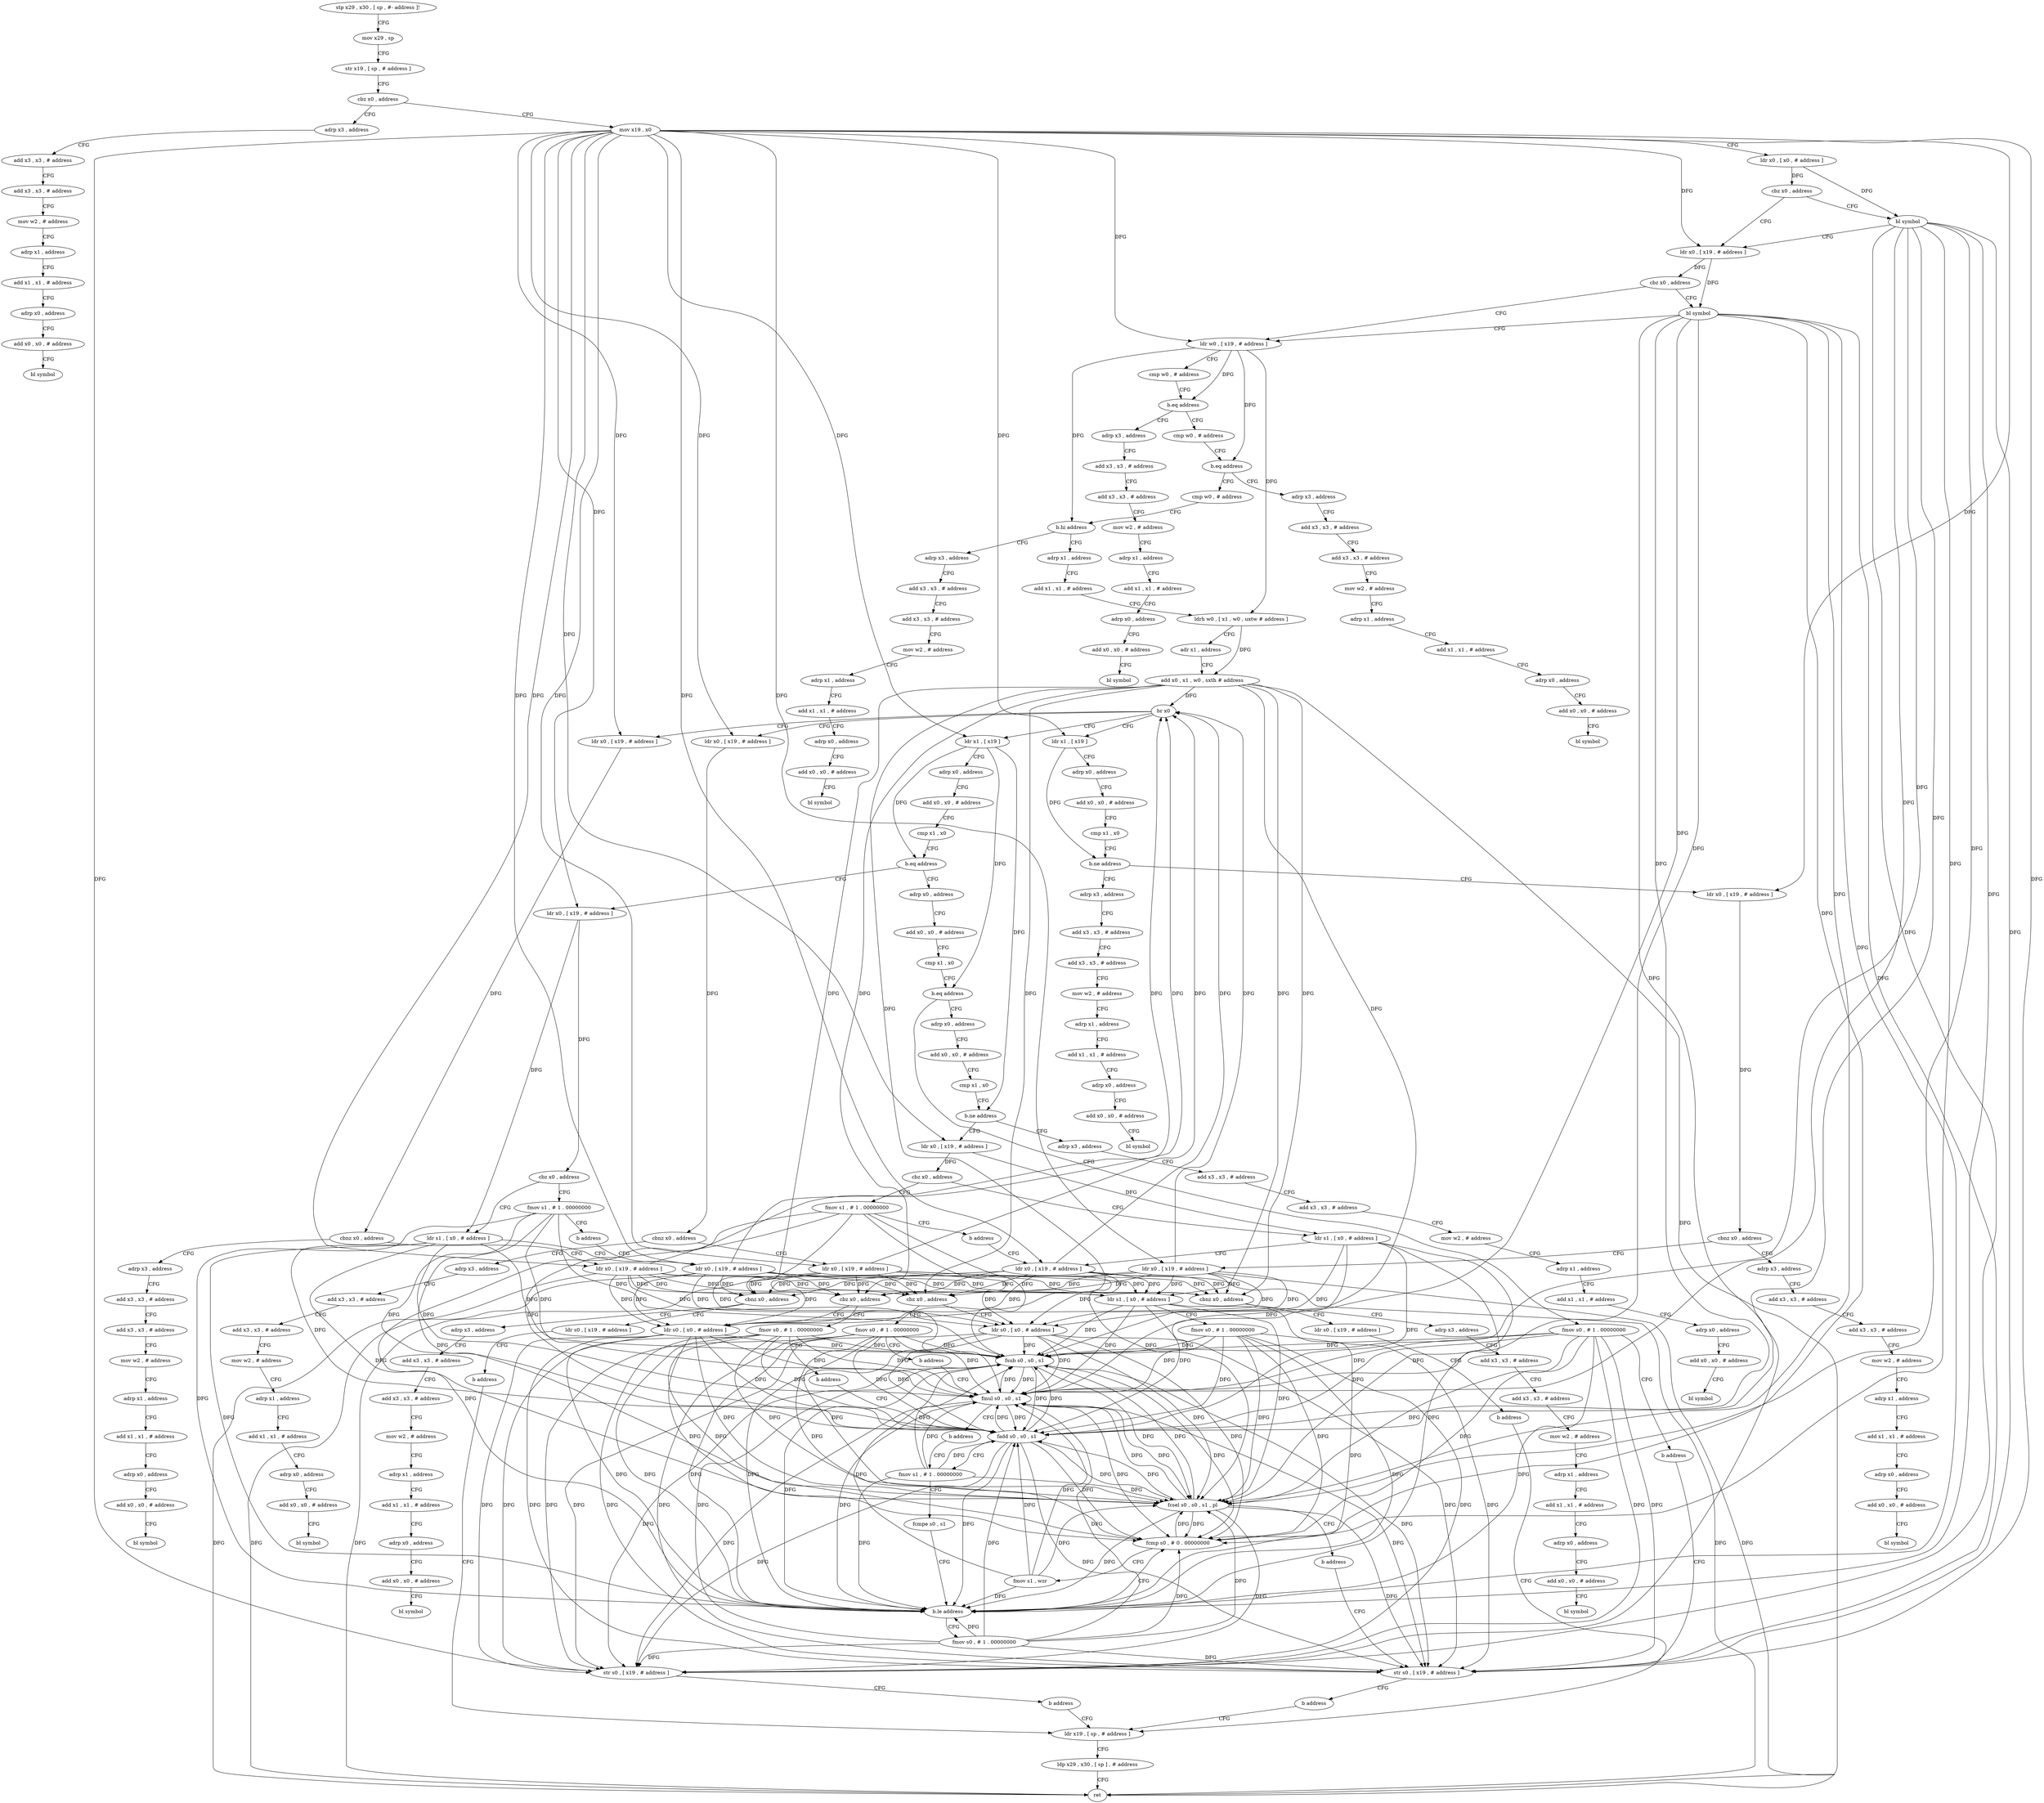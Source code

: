 digraph "func" {
"4223472" [label = "stp x29 , x30 , [ sp , #- address ]!" ]
"4223476" [label = "mov x29 , sp" ]
"4223480" [label = "str x19 , [ sp , # address ]" ]
"4223484" [label = "cbz x0 , address" ]
"4223568" [label = "adrp x3 , address" ]
"4223488" [label = "mov x19 , x0" ]
"4223572" [label = "add x3 , x3 , # address" ]
"4223576" [label = "add x3 , x3 , # address" ]
"4223580" [label = "mov w2 , # address" ]
"4223584" [label = "adrp x1 , address" ]
"4223588" [label = "add x1 , x1 , # address" ]
"4223592" [label = "adrp x0 , address" ]
"4223596" [label = "add x0 , x0 , # address" ]
"4223600" [label = "bl symbol" ]
"4223492" [label = "ldr x0 , [ x0 , # address ]" ]
"4223496" [label = "cbz x0 , address" ]
"4223504" [label = "ldr x0 , [ x19 , # address ]" ]
"4223500" [label = "bl symbol" ]
"4223508" [label = "cbz x0 , address" ]
"4223516" [label = "ldr w0 , [ x19 , # address ]" ]
"4223512" [label = "bl symbol" ]
"4223520" [label = "cmp w0 , # address" ]
"4223524" [label = "b.eq address" ]
"4223604" [label = "adrp x3 , address" ]
"4223528" [label = "cmp w0 , # address" ]
"4223608" [label = "add x3 , x3 , # address" ]
"4223612" [label = "add x3 , x3 , # address" ]
"4223616" [label = "mov w2 , # address" ]
"4223620" [label = "adrp x1 , address" ]
"4223624" [label = "add x1 , x1 , # address" ]
"4223628" [label = "adrp x0 , address" ]
"4223632" [label = "add x0 , x0 , # address" ]
"4223636" [label = "bl symbol" ]
"4223532" [label = "b.eq address" ]
"4223640" [label = "adrp x3 , address" ]
"4223536" [label = "cmp w0 , # address" ]
"4223644" [label = "add x3 , x3 , # address" ]
"4223648" [label = "add x3 , x3 , # address" ]
"4223652" [label = "mov w2 , # address" ]
"4223656" [label = "adrp x1 , address" ]
"4223660" [label = "add x1 , x1 , # address" ]
"4223664" [label = "adrp x0 , address" ]
"4223668" [label = "add x0 , x0 , # address" ]
"4223672" [label = "bl symbol" ]
"4223540" [label = "b.hi address" ]
"4224240" [label = "adrp x3 , address" ]
"4223544" [label = "adrp x1 , address" ]
"4224244" [label = "add x3 , x3 , # address" ]
"4224248" [label = "add x3 , x3 , # address" ]
"4224252" [label = "mov w2 , # address" ]
"4224256" [label = "adrp x1 , address" ]
"4224260" [label = "add x1 , x1 , # address" ]
"4224264" [label = "adrp x0 , address" ]
"4224268" [label = "add x0 , x0 , # address" ]
"4224272" [label = "bl symbol" ]
"4223548" [label = "add x1 , x1 , # address" ]
"4223552" [label = "ldrh w0 , [ x1 , w0 , uxtw # address ]" ]
"4223556" [label = "adr x1 , address" ]
"4223560" [label = "add x0 , x1 , w0 , sxth # address" ]
"4223564" [label = "br x0" ]
"4223676" [label = "ldr x0 , [ x19 , # address ]" ]
"4223772" [label = "ldr x0 , [ x19 , # address ]" ]
"4223868" [label = "ldr x1 , [ x19 ]" ]
"4223992" [label = "ldr x1 , [ x19 ]" ]
"4223680" [label = "cbnz x0 , address" ]
"4223700" [label = "adrp x3 , address" ]
"4223684" [label = "ldr x0 , [ x19 , # address ]" ]
"4223776" [label = "cbnz x0 , address" ]
"4223796" [label = "adrp x3 , address" ]
"4223780" [label = "ldr x0 , [ x19 , # address ]" ]
"4223872" [label = "adrp x0 , address" ]
"4223876" [label = "add x0 , x0 , # address" ]
"4223880" [label = "cmp x1 , x0" ]
"4223884" [label = "b.ne address" ]
"4223920" [label = "adrp x3 , address" ]
"4223888" [label = "ldr x0 , [ x19 , # address ]" ]
"4223996" [label = "adrp x0 , address" ]
"4224000" [label = "add x0 , x0 , # address" ]
"4224004" [label = "cmp x1 , x0" ]
"4224008" [label = "b.eq address" ]
"4224096" [label = "ldr x0 , [ x19 , # address ]" ]
"4224012" [label = "adrp x0 , address" ]
"4223704" [label = "add x3 , x3 , # address" ]
"4223708" [label = "add x3 , x3 , # address" ]
"4223712" [label = "mov w2 , # address" ]
"4223716" [label = "adrp x1 , address" ]
"4223720" [label = "add x1 , x1 , # address" ]
"4223724" [label = "adrp x0 , address" ]
"4223728" [label = "add x0 , x0 , # address" ]
"4223732" [label = "bl symbol" ]
"4223688" [label = "cbnz x0 , address" ]
"4223736" [label = "adrp x3 , address" ]
"4223692" [label = "ldr s0 , [ x19 , # address ]" ]
"4223800" [label = "add x3 , x3 , # address" ]
"4223804" [label = "add x3 , x3 , # address" ]
"4223808" [label = "mov w2 , # address" ]
"4223812" [label = "adrp x1 , address" ]
"4223816" [label = "add x1 , x1 , # address" ]
"4223820" [label = "adrp x0 , address" ]
"4223824" [label = "add x0 , x0 , # address" ]
"4223828" [label = "bl symbol" ]
"4223784" [label = "cbnz x0 , address" ]
"4223832" [label = "adrp x3 , address" ]
"4223788" [label = "ldr s0 , [ x19 , # address ]" ]
"4223924" [label = "add x3 , x3 , # address" ]
"4223928" [label = "add x3 , x3 , # address" ]
"4223932" [label = "mov w2 , # address" ]
"4223936" [label = "adrp x1 , address" ]
"4223940" [label = "add x1 , x1 , # address" ]
"4223944" [label = "adrp x0 , address" ]
"4223948" [label = "add x0 , x0 , # address" ]
"4223952" [label = "bl symbol" ]
"4223892" [label = "cbnz x0 , address" ]
"4223956" [label = "adrp x3 , address" ]
"4223896" [label = "ldr x0 , [ x19 , # address ]" ]
"4224100" [label = "cbz x0 , address" ]
"4224128" [label = "fmov s1 , # 1 . 00000000" ]
"4224104" [label = "ldr s1 , [ x0 , # address ]" ]
"4224016" [label = "add x0 , x0 , # address" ]
"4224020" [label = "cmp x1 , x0" ]
"4224024" [label = "b.eq address" ]
"4224212" [label = "fmov s0 , # 1 . 00000000" ]
"4224028" [label = "adrp x0 , address" ]
"4223740" [label = "add x3 , x3 , # address" ]
"4223744" [label = "add x3 , x3 , # address" ]
"4223748" [label = "mov w2 , # address" ]
"4223752" [label = "adrp x1 , address" ]
"4223756" [label = "add x1 , x1 , # address" ]
"4223760" [label = "adrp x0 , address" ]
"4223764" [label = "add x0 , x0 , # address" ]
"4223768" [label = "bl symbol" ]
"4223696" [label = "b address" ]
"4224228" [label = "ldr x19 , [ sp , # address ]" ]
"4223836" [label = "add x3 , x3 , # address" ]
"4223840" [label = "add x3 , x3 , # address" ]
"4223844" [label = "mov w2 , # address" ]
"4223848" [label = "adrp x1 , address" ]
"4223852" [label = "add x1 , x1 , # address" ]
"4223856" [label = "adrp x0 , address" ]
"4223860" [label = "add x0 , x0 , # address" ]
"4223864" [label = "bl symbol" ]
"4223792" [label = "b address" ]
"4223960" [label = "add x3 , x3 , # address" ]
"4223964" [label = "add x3 , x3 , # address" ]
"4223968" [label = "mov w2 , # address" ]
"4223972" [label = "adrp x1 , address" ]
"4223976" [label = "add x1 , x1 , # address" ]
"4223980" [label = "adrp x0 , address" ]
"4223984" [label = "add x0 , x0 , # address" ]
"4223988" [label = "bl symbol" ]
"4223900" [label = "ldr s1 , [ x0 , # address ]" ]
"4223904" [label = "fmov s0 , # 1 . 00000000" ]
"4223908" [label = "fsub s0 , s0 , s1" ]
"4223912" [label = "str s0 , [ x19 , # address ]" ]
"4223916" [label = "b address" ]
"4224132" [label = "b address" ]
"4224108" [label = "ldr x0 , [ x19 , # address ]" ]
"4224216" [label = "b address" ]
"4224088" [label = "str s0 , [ x19 , # address ]" ]
"4224032" [label = "add x0 , x0 , # address" ]
"4224036" [label = "cmp x1 , x0" ]
"4224040" [label = "b.ne address" ]
"4224160" [label = "adrp x3 , address" ]
"4224044" [label = "ldr x0 , [ x19 , # address ]" ]
"4224232" [label = "ldp x29 , x30 , [ sp ] , # address" ]
"4224236" [label = "ret" ]
"4224112" [label = "cbz x0 , address" ]
"4224136" [label = "fmov s0 , # 1 . 00000000" ]
"4224116" [label = "ldr s0 , [ x0 , # address ]" ]
"4224140" [label = "b address" ]
"4224120" [label = "fmul s0 , s0 , s1" ]
"4224092" [label = "b address" ]
"4224164" [label = "add x3 , x3 , # address" ]
"4224168" [label = "add x3 , x3 , # address" ]
"4224172" [label = "mov w2 , # address" ]
"4224176" [label = "adrp x1 , address" ]
"4224180" [label = "add x1 , x1 , # address" ]
"4224184" [label = "adrp x0 , address" ]
"4224188" [label = "add x0 , x0 , # address" ]
"4224192" [label = "bl symbol" ]
"4224048" [label = "cbz x0 , address" ]
"4224144" [label = "fmov s1 , # 1 . 00000000" ]
"4224052" [label = "ldr s1 , [ x0 , # address ]" ]
"4224124" [label = "b address" ]
"4224072" [label = "fmov s1 , # 1 . 00000000" ]
"4224076" [label = "fcmpe s0 , s1" ]
"4224080" [label = "b.le address" ]
"4224196" [label = "fcmp s0 , # 0 . 00000000" ]
"4224084" [label = "fmov s0 , # 1 . 00000000" ]
"4224148" [label = "b address" ]
"4224056" [label = "ldr x0 , [ x19 , # address ]" ]
"4224200" [label = "fmov s1 , wzr" ]
"4224204" [label = "fcsel s0 , s0 , s1 , pl" ]
"4224208" [label = "b address" ]
"4224060" [label = "cbz x0 , address" ]
"4224152" [label = "fmov s0 , # 1 . 00000000" ]
"4224064" [label = "ldr s0 , [ x0 , # address ]" ]
"4224156" [label = "b address" ]
"4224068" [label = "fadd s0 , s0 , s1" ]
"4223472" -> "4223476" [ label = "CFG" ]
"4223476" -> "4223480" [ label = "CFG" ]
"4223480" -> "4223484" [ label = "CFG" ]
"4223484" -> "4223568" [ label = "CFG" ]
"4223484" -> "4223488" [ label = "CFG" ]
"4223568" -> "4223572" [ label = "CFG" ]
"4223488" -> "4223492" [ label = "CFG" ]
"4223488" -> "4223504" [ label = "DFG" ]
"4223488" -> "4223516" [ label = "DFG" ]
"4223488" -> "4223676" [ label = "DFG" ]
"4223488" -> "4223772" [ label = "DFG" ]
"4223488" -> "4223868" [ label = "DFG" ]
"4223488" -> "4223992" [ label = "DFG" ]
"4223488" -> "4223684" [ label = "DFG" ]
"4223488" -> "4223780" [ label = "DFG" ]
"4223488" -> "4223888" [ label = "DFG" ]
"4223488" -> "4224096" [ label = "DFG" ]
"4223488" -> "4223896" [ label = "DFG" ]
"4223488" -> "4223912" [ label = "DFG" ]
"4223488" -> "4224108" [ label = "DFG" ]
"4223488" -> "4224088" [ label = "DFG" ]
"4223488" -> "4224044" [ label = "DFG" ]
"4223488" -> "4224056" [ label = "DFG" ]
"4223572" -> "4223576" [ label = "CFG" ]
"4223576" -> "4223580" [ label = "CFG" ]
"4223580" -> "4223584" [ label = "CFG" ]
"4223584" -> "4223588" [ label = "CFG" ]
"4223588" -> "4223592" [ label = "CFG" ]
"4223592" -> "4223596" [ label = "CFG" ]
"4223596" -> "4223600" [ label = "CFG" ]
"4223492" -> "4223496" [ label = "DFG" ]
"4223492" -> "4223500" [ label = "DFG" ]
"4223496" -> "4223504" [ label = "CFG" ]
"4223496" -> "4223500" [ label = "CFG" ]
"4223504" -> "4223508" [ label = "DFG" ]
"4223504" -> "4223512" [ label = "DFG" ]
"4223500" -> "4223504" [ label = "CFG" ]
"4223500" -> "4223908" [ label = "DFG" ]
"4223500" -> "4223912" [ label = "DFG" ]
"4223500" -> "4224088" [ label = "DFG" ]
"4223500" -> "4224120" [ label = "DFG" ]
"4223500" -> "4224080" [ label = "DFG" ]
"4223500" -> "4224196" [ label = "DFG" ]
"4223500" -> "4224068" [ label = "DFG" ]
"4223500" -> "4224204" [ label = "DFG" ]
"4223508" -> "4223516" [ label = "CFG" ]
"4223508" -> "4223512" [ label = "CFG" ]
"4223516" -> "4223520" [ label = "CFG" ]
"4223516" -> "4223524" [ label = "DFG" ]
"4223516" -> "4223532" [ label = "DFG" ]
"4223516" -> "4223540" [ label = "DFG" ]
"4223516" -> "4223552" [ label = "DFG" ]
"4223512" -> "4223516" [ label = "CFG" ]
"4223512" -> "4223908" [ label = "DFG" ]
"4223512" -> "4223912" [ label = "DFG" ]
"4223512" -> "4224088" [ label = "DFG" ]
"4223512" -> "4224120" [ label = "DFG" ]
"4223512" -> "4224080" [ label = "DFG" ]
"4223512" -> "4224196" [ label = "DFG" ]
"4223512" -> "4224068" [ label = "DFG" ]
"4223512" -> "4224204" [ label = "DFG" ]
"4223520" -> "4223524" [ label = "CFG" ]
"4223524" -> "4223604" [ label = "CFG" ]
"4223524" -> "4223528" [ label = "CFG" ]
"4223604" -> "4223608" [ label = "CFG" ]
"4223528" -> "4223532" [ label = "CFG" ]
"4223608" -> "4223612" [ label = "CFG" ]
"4223612" -> "4223616" [ label = "CFG" ]
"4223616" -> "4223620" [ label = "CFG" ]
"4223620" -> "4223624" [ label = "CFG" ]
"4223624" -> "4223628" [ label = "CFG" ]
"4223628" -> "4223632" [ label = "CFG" ]
"4223632" -> "4223636" [ label = "CFG" ]
"4223532" -> "4223640" [ label = "CFG" ]
"4223532" -> "4223536" [ label = "CFG" ]
"4223640" -> "4223644" [ label = "CFG" ]
"4223536" -> "4223540" [ label = "CFG" ]
"4223644" -> "4223648" [ label = "CFG" ]
"4223648" -> "4223652" [ label = "CFG" ]
"4223652" -> "4223656" [ label = "CFG" ]
"4223656" -> "4223660" [ label = "CFG" ]
"4223660" -> "4223664" [ label = "CFG" ]
"4223664" -> "4223668" [ label = "CFG" ]
"4223668" -> "4223672" [ label = "CFG" ]
"4223540" -> "4224240" [ label = "CFG" ]
"4223540" -> "4223544" [ label = "CFG" ]
"4224240" -> "4224244" [ label = "CFG" ]
"4223544" -> "4223548" [ label = "CFG" ]
"4224244" -> "4224248" [ label = "CFG" ]
"4224248" -> "4224252" [ label = "CFG" ]
"4224252" -> "4224256" [ label = "CFG" ]
"4224256" -> "4224260" [ label = "CFG" ]
"4224260" -> "4224264" [ label = "CFG" ]
"4224264" -> "4224268" [ label = "CFG" ]
"4224268" -> "4224272" [ label = "CFG" ]
"4223548" -> "4223552" [ label = "CFG" ]
"4223552" -> "4223556" [ label = "CFG" ]
"4223552" -> "4223560" [ label = "DFG" ]
"4223556" -> "4223560" [ label = "CFG" ]
"4223560" -> "4223564" [ label = "DFG" ]
"4223560" -> "4223688" [ label = "DFG" ]
"4223560" -> "4223784" [ label = "DFG" ]
"4223560" -> "4223900" [ label = "DFG" ]
"4223560" -> "4224236" [ label = "DFG" ]
"4223560" -> "4224112" [ label = "DFG" ]
"4223560" -> "4224116" [ label = "DFG" ]
"4223560" -> "4224060" [ label = "DFG" ]
"4223560" -> "4224064" [ label = "DFG" ]
"4223564" -> "4223676" [ label = "CFG" ]
"4223564" -> "4223772" [ label = "CFG" ]
"4223564" -> "4223868" [ label = "CFG" ]
"4223564" -> "4223992" [ label = "CFG" ]
"4223676" -> "4223680" [ label = "DFG" ]
"4223772" -> "4223776" [ label = "DFG" ]
"4223868" -> "4223872" [ label = "CFG" ]
"4223868" -> "4223884" [ label = "DFG" ]
"4223992" -> "4223996" [ label = "CFG" ]
"4223992" -> "4224008" [ label = "DFG" ]
"4223992" -> "4224024" [ label = "DFG" ]
"4223992" -> "4224040" [ label = "DFG" ]
"4223680" -> "4223700" [ label = "CFG" ]
"4223680" -> "4223684" [ label = "CFG" ]
"4223700" -> "4223704" [ label = "CFG" ]
"4223684" -> "4223688" [ label = "DFG" ]
"4223684" -> "4223564" [ label = "DFG" ]
"4223684" -> "4223784" [ label = "DFG" ]
"4223684" -> "4223900" [ label = "DFG" ]
"4223684" -> "4224236" [ label = "DFG" ]
"4223684" -> "4224112" [ label = "DFG" ]
"4223684" -> "4224116" [ label = "DFG" ]
"4223684" -> "4224060" [ label = "DFG" ]
"4223684" -> "4224064" [ label = "DFG" ]
"4223776" -> "4223796" [ label = "CFG" ]
"4223776" -> "4223780" [ label = "CFG" ]
"4223796" -> "4223800" [ label = "CFG" ]
"4223780" -> "4223784" [ label = "DFG" ]
"4223780" -> "4223564" [ label = "DFG" ]
"4223780" -> "4223688" [ label = "DFG" ]
"4223780" -> "4223900" [ label = "DFG" ]
"4223780" -> "4224236" [ label = "DFG" ]
"4223780" -> "4224112" [ label = "DFG" ]
"4223780" -> "4224116" [ label = "DFG" ]
"4223780" -> "4224060" [ label = "DFG" ]
"4223780" -> "4224064" [ label = "DFG" ]
"4223872" -> "4223876" [ label = "CFG" ]
"4223876" -> "4223880" [ label = "CFG" ]
"4223880" -> "4223884" [ label = "CFG" ]
"4223884" -> "4223920" [ label = "CFG" ]
"4223884" -> "4223888" [ label = "CFG" ]
"4223920" -> "4223924" [ label = "CFG" ]
"4223888" -> "4223892" [ label = "DFG" ]
"4223996" -> "4224000" [ label = "CFG" ]
"4224000" -> "4224004" [ label = "CFG" ]
"4224004" -> "4224008" [ label = "CFG" ]
"4224008" -> "4224096" [ label = "CFG" ]
"4224008" -> "4224012" [ label = "CFG" ]
"4224096" -> "4224100" [ label = "DFG" ]
"4224096" -> "4224104" [ label = "DFG" ]
"4224012" -> "4224016" [ label = "CFG" ]
"4223704" -> "4223708" [ label = "CFG" ]
"4223708" -> "4223712" [ label = "CFG" ]
"4223712" -> "4223716" [ label = "CFG" ]
"4223716" -> "4223720" [ label = "CFG" ]
"4223720" -> "4223724" [ label = "CFG" ]
"4223724" -> "4223728" [ label = "CFG" ]
"4223728" -> "4223732" [ label = "CFG" ]
"4223688" -> "4223736" [ label = "CFG" ]
"4223688" -> "4223692" [ label = "CFG" ]
"4223736" -> "4223740" [ label = "CFG" ]
"4223692" -> "4223696" [ label = "CFG" ]
"4223800" -> "4223804" [ label = "CFG" ]
"4223804" -> "4223808" [ label = "CFG" ]
"4223808" -> "4223812" [ label = "CFG" ]
"4223812" -> "4223816" [ label = "CFG" ]
"4223816" -> "4223820" [ label = "CFG" ]
"4223820" -> "4223824" [ label = "CFG" ]
"4223824" -> "4223828" [ label = "CFG" ]
"4223784" -> "4223832" [ label = "CFG" ]
"4223784" -> "4223788" [ label = "CFG" ]
"4223832" -> "4223836" [ label = "CFG" ]
"4223788" -> "4223792" [ label = "CFG" ]
"4223924" -> "4223928" [ label = "CFG" ]
"4223928" -> "4223932" [ label = "CFG" ]
"4223932" -> "4223936" [ label = "CFG" ]
"4223936" -> "4223940" [ label = "CFG" ]
"4223940" -> "4223944" [ label = "CFG" ]
"4223944" -> "4223948" [ label = "CFG" ]
"4223948" -> "4223952" [ label = "CFG" ]
"4223892" -> "4223956" [ label = "CFG" ]
"4223892" -> "4223896" [ label = "CFG" ]
"4223956" -> "4223960" [ label = "CFG" ]
"4223896" -> "4223900" [ label = "DFG" ]
"4223896" -> "4223564" [ label = "DFG" ]
"4223896" -> "4223688" [ label = "DFG" ]
"4223896" -> "4223784" [ label = "DFG" ]
"4223896" -> "4224236" [ label = "DFG" ]
"4223896" -> "4224112" [ label = "DFG" ]
"4223896" -> "4224116" [ label = "DFG" ]
"4223896" -> "4224060" [ label = "DFG" ]
"4223896" -> "4224064" [ label = "DFG" ]
"4224100" -> "4224128" [ label = "CFG" ]
"4224100" -> "4224104" [ label = "CFG" ]
"4224128" -> "4224132" [ label = "CFG" ]
"4224128" -> "4223908" [ label = "DFG" ]
"4224128" -> "4224120" [ label = "DFG" ]
"4224128" -> "4224080" [ label = "DFG" ]
"4224128" -> "4224068" [ label = "DFG" ]
"4224128" -> "4224204" [ label = "DFG" ]
"4224104" -> "4224108" [ label = "CFG" ]
"4224104" -> "4223908" [ label = "DFG" ]
"4224104" -> "4224120" [ label = "DFG" ]
"4224104" -> "4224080" [ label = "DFG" ]
"4224104" -> "4224068" [ label = "DFG" ]
"4224104" -> "4224204" [ label = "DFG" ]
"4224016" -> "4224020" [ label = "CFG" ]
"4224020" -> "4224024" [ label = "CFG" ]
"4224024" -> "4224212" [ label = "CFG" ]
"4224024" -> "4224028" [ label = "CFG" ]
"4224212" -> "4224216" [ label = "CFG" ]
"4224212" -> "4223912" [ label = "DFG" ]
"4224212" -> "4223908" [ label = "DFG" ]
"4224212" -> "4224088" [ label = "DFG" ]
"4224212" -> "4224120" [ label = "DFG" ]
"4224212" -> "4224080" [ label = "DFG" ]
"4224212" -> "4224196" [ label = "DFG" ]
"4224212" -> "4224068" [ label = "DFG" ]
"4224212" -> "4224204" [ label = "DFG" ]
"4224028" -> "4224032" [ label = "CFG" ]
"4223740" -> "4223744" [ label = "CFG" ]
"4223744" -> "4223748" [ label = "CFG" ]
"4223748" -> "4223752" [ label = "CFG" ]
"4223752" -> "4223756" [ label = "CFG" ]
"4223756" -> "4223760" [ label = "CFG" ]
"4223760" -> "4223764" [ label = "CFG" ]
"4223764" -> "4223768" [ label = "CFG" ]
"4223696" -> "4224228" [ label = "CFG" ]
"4224228" -> "4224232" [ label = "CFG" ]
"4223836" -> "4223840" [ label = "CFG" ]
"4223840" -> "4223844" [ label = "CFG" ]
"4223844" -> "4223848" [ label = "CFG" ]
"4223848" -> "4223852" [ label = "CFG" ]
"4223852" -> "4223856" [ label = "CFG" ]
"4223856" -> "4223860" [ label = "CFG" ]
"4223860" -> "4223864" [ label = "CFG" ]
"4223792" -> "4224228" [ label = "CFG" ]
"4223960" -> "4223964" [ label = "CFG" ]
"4223964" -> "4223968" [ label = "CFG" ]
"4223968" -> "4223972" [ label = "CFG" ]
"4223972" -> "4223976" [ label = "CFG" ]
"4223976" -> "4223980" [ label = "CFG" ]
"4223980" -> "4223984" [ label = "CFG" ]
"4223984" -> "4223988" [ label = "CFG" ]
"4223900" -> "4223904" [ label = "CFG" ]
"4223900" -> "4223908" [ label = "DFG" ]
"4223900" -> "4224120" [ label = "DFG" ]
"4223900" -> "4224080" [ label = "DFG" ]
"4223900" -> "4224068" [ label = "DFG" ]
"4223900" -> "4224204" [ label = "DFG" ]
"4223904" -> "4223908" [ label = "DFG" ]
"4223904" -> "4223912" [ label = "DFG" ]
"4223904" -> "4224088" [ label = "DFG" ]
"4223904" -> "4224120" [ label = "DFG" ]
"4223904" -> "4224080" [ label = "DFG" ]
"4223904" -> "4224196" [ label = "DFG" ]
"4223904" -> "4224068" [ label = "DFG" ]
"4223904" -> "4224204" [ label = "DFG" ]
"4223908" -> "4223912" [ label = "DFG" ]
"4223908" -> "4224088" [ label = "DFG" ]
"4223908" -> "4224120" [ label = "DFG" ]
"4223908" -> "4224080" [ label = "DFG" ]
"4223908" -> "4224196" [ label = "DFG" ]
"4223908" -> "4224068" [ label = "DFG" ]
"4223908" -> "4224204" [ label = "DFG" ]
"4223912" -> "4223916" [ label = "CFG" ]
"4223916" -> "4224228" [ label = "CFG" ]
"4224132" -> "4224108" [ label = "CFG" ]
"4224108" -> "4224112" [ label = "DFG" ]
"4224108" -> "4223564" [ label = "DFG" ]
"4224108" -> "4223688" [ label = "DFG" ]
"4224108" -> "4223784" [ label = "DFG" ]
"4224108" -> "4223900" [ label = "DFG" ]
"4224108" -> "4224236" [ label = "DFG" ]
"4224108" -> "4224116" [ label = "DFG" ]
"4224108" -> "4224060" [ label = "DFG" ]
"4224108" -> "4224064" [ label = "DFG" ]
"4224216" -> "4224088" [ label = "CFG" ]
"4224088" -> "4224092" [ label = "CFG" ]
"4224032" -> "4224036" [ label = "CFG" ]
"4224036" -> "4224040" [ label = "CFG" ]
"4224040" -> "4224160" [ label = "CFG" ]
"4224040" -> "4224044" [ label = "CFG" ]
"4224160" -> "4224164" [ label = "CFG" ]
"4224044" -> "4224048" [ label = "DFG" ]
"4224044" -> "4224052" [ label = "DFG" ]
"4224232" -> "4224236" [ label = "CFG" ]
"4224112" -> "4224136" [ label = "CFG" ]
"4224112" -> "4224116" [ label = "CFG" ]
"4224136" -> "4224140" [ label = "CFG" ]
"4224136" -> "4223912" [ label = "DFG" ]
"4224136" -> "4224088" [ label = "DFG" ]
"4224136" -> "4223908" [ label = "DFG" ]
"4224136" -> "4224120" [ label = "DFG" ]
"4224136" -> "4224080" [ label = "DFG" ]
"4224136" -> "4224196" [ label = "DFG" ]
"4224136" -> "4224068" [ label = "DFG" ]
"4224136" -> "4224204" [ label = "DFG" ]
"4224116" -> "4224120" [ label = "DFG" ]
"4224116" -> "4223912" [ label = "DFG" ]
"4224116" -> "4224088" [ label = "DFG" ]
"4224116" -> "4223908" [ label = "DFG" ]
"4224116" -> "4224080" [ label = "DFG" ]
"4224116" -> "4224196" [ label = "DFG" ]
"4224116" -> "4224068" [ label = "DFG" ]
"4224116" -> "4224204" [ label = "DFG" ]
"4224140" -> "4224120" [ label = "CFG" ]
"4224120" -> "4224124" [ label = "CFG" ]
"4224120" -> "4223912" [ label = "DFG" ]
"4224120" -> "4224088" [ label = "DFG" ]
"4224120" -> "4223908" [ label = "DFG" ]
"4224120" -> "4224080" [ label = "DFG" ]
"4224120" -> "4224196" [ label = "DFG" ]
"4224120" -> "4224068" [ label = "DFG" ]
"4224120" -> "4224204" [ label = "DFG" ]
"4224092" -> "4224228" [ label = "CFG" ]
"4224164" -> "4224168" [ label = "CFG" ]
"4224168" -> "4224172" [ label = "CFG" ]
"4224172" -> "4224176" [ label = "CFG" ]
"4224176" -> "4224180" [ label = "CFG" ]
"4224180" -> "4224184" [ label = "CFG" ]
"4224184" -> "4224188" [ label = "CFG" ]
"4224188" -> "4224192" [ label = "CFG" ]
"4224048" -> "4224144" [ label = "CFG" ]
"4224048" -> "4224052" [ label = "CFG" ]
"4224144" -> "4224148" [ label = "CFG" ]
"4224144" -> "4223908" [ label = "DFG" ]
"4224144" -> "4224120" [ label = "DFG" ]
"4224144" -> "4224080" [ label = "DFG" ]
"4224144" -> "4224068" [ label = "DFG" ]
"4224144" -> "4224204" [ label = "DFG" ]
"4224052" -> "4224056" [ label = "CFG" ]
"4224052" -> "4223908" [ label = "DFG" ]
"4224052" -> "4224120" [ label = "DFG" ]
"4224052" -> "4224080" [ label = "DFG" ]
"4224052" -> "4224068" [ label = "DFG" ]
"4224052" -> "4224204" [ label = "DFG" ]
"4224124" -> "4224072" [ label = "CFG" ]
"4224072" -> "4224076" [ label = "CFG" ]
"4224072" -> "4223908" [ label = "DFG" ]
"4224072" -> "4224120" [ label = "DFG" ]
"4224072" -> "4224080" [ label = "DFG" ]
"4224072" -> "4224068" [ label = "DFG" ]
"4224072" -> "4224204" [ label = "DFG" ]
"4224076" -> "4224080" [ label = "CFG" ]
"4224080" -> "4224196" [ label = "CFG" ]
"4224080" -> "4224084" [ label = "CFG" ]
"4224196" -> "4224200" [ label = "CFG" ]
"4224196" -> "4224204" [ label = "DFG" ]
"4224084" -> "4224088" [ label = "DFG" ]
"4224084" -> "4223912" [ label = "DFG" ]
"4224084" -> "4224196" [ label = "DFG" ]
"4224084" -> "4223908" [ label = "DFG" ]
"4224084" -> "4224120" [ label = "DFG" ]
"4224084" -> "4224080" [ label = "DFG" ]
"4224084" -> "4224068" [ label = "DFG" ]
"4224084" -> "4224204" [ label = "DFG" ]
"4224148" -> "4224056" [ label = "CFG" ]
"4224056" -> "4224060" [ label = "DFG" ]
"4224056" -> "4223564" [ label = "DFG" ]
"4224056" -> "4223688" [ label = "DFG" ]
"4224056" -> "4223784" [ label = "DFG" ]
"4224056" -> "4223900" [ label = "DFG" ]
"4224056" -> "4224112" [ label = "DFG" ]
"4224056" -> "4224116" [ label = "DFG" ]
"4224056" -> "4224236" [ label = "DFG" ]
"4224056" -> "4224064" [ label = "DFG" ]
"4224200" -> "4224204" [ label = "DFG" ]
"4224200" -> "4223908" [ label = "DFG" ]
"4224200" -> "4224120" [ label = "DFG" ]
"4224200" -> "4224080" [ label = "DFG" ]
"4224200" -> "4224068" [ label = "DFG" ]
"4224204" -> "4224208" [ label = "CFG" ]
"4224204" -> "4223912" [ label = "DFG" ]
"4224204" -> "4224088" [ label = "DFG" ]
"4224204" -> "4224196" [ label = "DFG" ]
"4224204" -> "4223908" [ label = "DFG" ]
"4224204" -> "4224120" [ label = "DFG" ]
"4224204" -> "4224080" [ label = "DFG" ]
"4224204" -> "4224068" [ label = "DFG" ]
"4224208" -> "4224088" [ label = "CFG" ]
"4224060" -> "4224152" [ label = "CFG" ]
"4224060" -> "4224064" [ label = "CFG" ]
"4224152" -> "4224156" [ label = "CFG" ]
"4224152" -> "4223912" [ label = "DFG" ]
"4224152" -> "4224088" [ label = "DFG" ]
"4224152" -> "4223908" [ label = "DFG" ]
"4224152" -> "4224120" [ label = "DFG" ]
"4224152" -> "4224080" [ label = "DFG" ]
"4224152" -> "4224196" [ label = "DFG" ]
"4224152" -> "4224068" [ label = "DFG" ]
"4224152" -> "4224204" [ label = "DFG" ]
"4224064" -> "4224068" [ label = "DFG" ]
"4224064" -> "4223912" [ label = "DFG" ]
"4224064" -> "4224088" [ label = "DFG" ]
"4224064" -> "4223908" [ label = "DFG" ]
"4224064" -> "4224120" [ label = "DFG" ]
"4224064" -> "4224080" [ label = "DFG" ]
"4224064" -> "4224196" [ label = "DFG" ]
"4224064" -> "4224204" [ label = "DFG" ]
"4224156" -> "4224068" [ label = "CFG" ]
"4224068" -> "4224072" [ label = "CFG" ]
"4224068" -> "4223912" [ label = "DFG" ]
"4224068" -> "4224088" [ label = "DFG" ]
"4224068" -> "4224196" [ label = "DFG" ]
"4224068" -> "4223908" [ label = "DFG" ]
"4224068" -> "4224120" [ label = "DFG" ]
"4224068" -> "4224080" [ label = "DFG" ]
"4224068" -> "4224204" [ label = "DFG" ]
}
